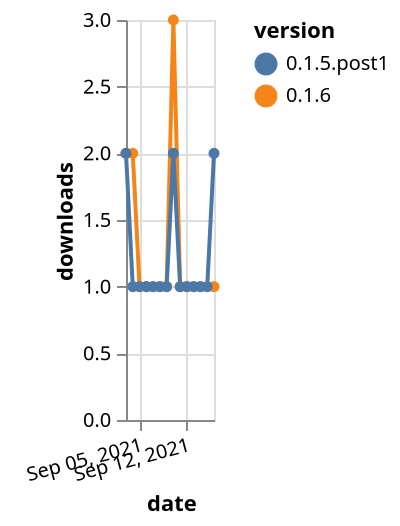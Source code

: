 {"$schema": "https://vega.github.io/schema/vega-lite/v5.json", "description": "A simple bar chart with embedded data.", "data": {"values": [{"date": "2021-09-03", "total": 121, "delta": 2, "version": "0.1.6"}, {"date": "2021-09-04", "total": 123, "delta": 2, "version": "0.1.6"}, {"date": "2021-09-05", "total": 124, "delta": 1, "version": "0.1.6"}, {"date": "2021-09-06", "total": 125, "delta": 1, "version": "0.1.6"}, {"date": "2021-09-07", "total": 126, "delta": 1, "version": "0.1.6"}, {"date": "2021-09-08", "total": 127, "delta": 1, "version": "0.1.6"}, {"date": "2021-09-09", "total": 128, "delta": 1, "version": "0.1.6"}, {"date": "2021-09-10", "total": 131, "delta": 3, "version": "0.1.6"}, {"date": "2021-09-11", "total": 132, "delta": 1, "version": "0.1.6"}, {"date": "2021-09-12", "total": 133, "delta": 1, "version": "0.1.6"}, {"date": "2021-09-13", "total": 134, "delta": 1, "version": "0.1.6"}, {"date": "2021-09-14", "total": 135, "delta": 1, "version": "0.1.6"}, {"date": "2021-09-15", "total": 136, "delta": 1, "version": "0.1.6"}, {"date": "2021-09-16", "total": 137, "delta": 1, "version": "0.1.6"}, {"date": "2021-09-03", "total": 173, "delta": 2, "version": "0.1.5.post1"}, {"date": "2021-09-04", "total": 174, "delta": 1, "version": "0.1.5.post1"}, {"date": "2021-09-05", "total": 175, "delta": 1, "version": "0.1.5.post1"}, {"date": "2021-09-06", "total": 176, "delta": 1, "version": "0.1.5.post1"}, {"date": "2021-09-07", "total": 177, "delta": 1, "version": "0.1.5.post1"}, {"date": "2021-09-08", "total": 178, "delta": 1, "version": "0.1.5.post1"}, {"date": "2021-09-09", "total": 179, "delta": 1, "version": "0.1.5.post1"}, {"date": "2021-09-10", "total": 181, "delta": 2, "version": "0.1.5.post1"}, {"date": "2021-09-11", "total": 182, "delta": 1, "version": "0.1.5.post1"}, {"date": "2021-09-12", "total": 183, "delta": 1, "version": "0.1.5.post1"}, {"date": "2021-09-13", "total": 184, "delta": 1, "version": "0.1.5.post1"}, {"date": "2021-09-14", "total": 185, "delta": 1, "version": "0.1.5.post1"}, {"date": "2021-09-15", "total": 186, "delta": 1, "version": "0.1.5.post1"}, {"date": "2021-09-16", "total": 188, "delta": 2, "version": "0.1.5.post1"}]}, "width": "container", "mark": {"type": "line", "point": {"filled": true}}, "encoding": {"x": {"field": "date", "type": "temporal", "timeUnit": "yearmonthdate", "title": "date", "axis": {"labelAngle": -15}}, "y": {"field": "delta", "type": "quantitative", "title": "downloads"}, "color": {"field": "version", "type": "nominal"}, "tooltip": {"field": "delta"}}}